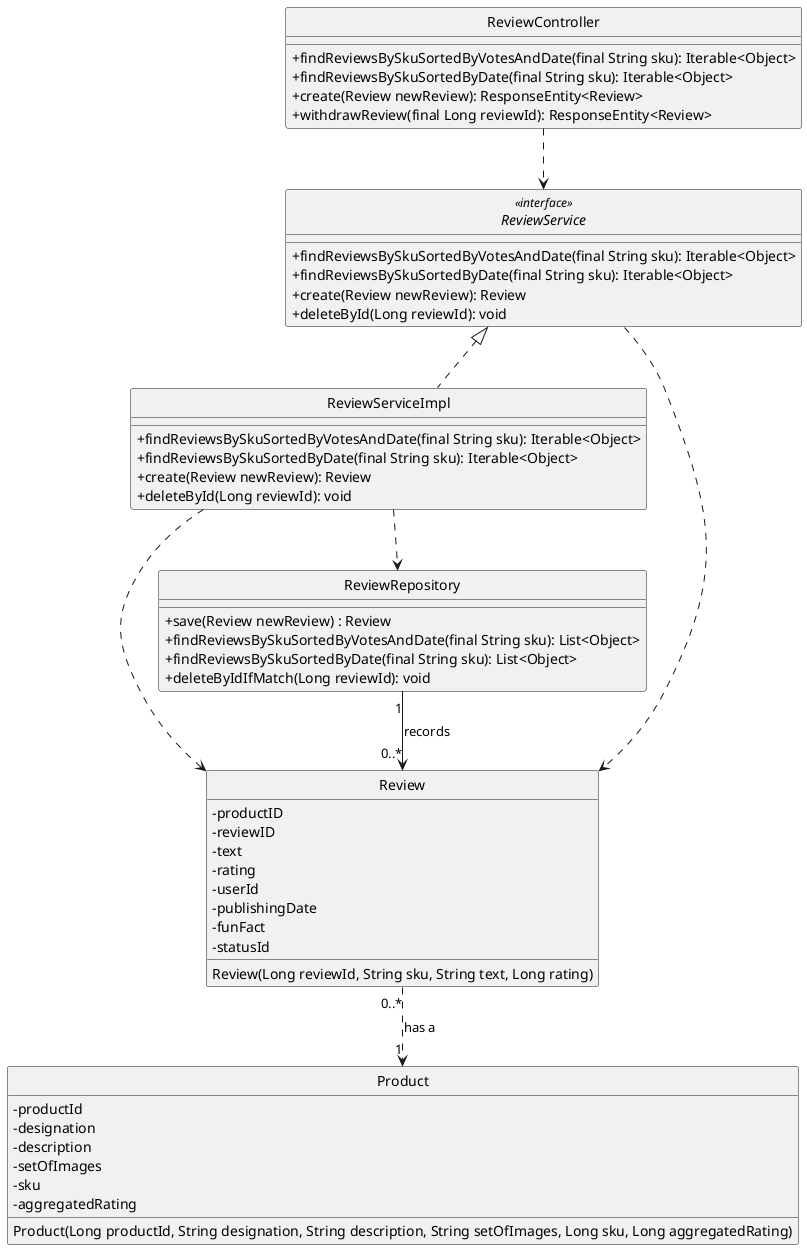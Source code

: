 @startuml
'https://plantuml.com/class-diagram

hide circle
skinparam classAttributeIconSize 0


class ReviewController {
    +findReviewsBySkuSortedByVotesAndDate(final String sku): Iterable<Object>
    +findReviewsBySkuSortedByDate(final String sku): Iterable<Object>
    +create(Review newReview): ResponseEntity<Review>
    +withdrawReview(final Long reviewId): ResponseEntity<Review>
}

interface ReviewService <<interface>> {
    +findReviewsBySkuSortedByVotesAndDate(final String sku): Iterable<Object>
    +findReviewsBySkuSortedByDate(final String sku): Iterable<Object>
    +create(Review newReview): Review
    +deleteById(Long reviewId): void
}

class ReviewServiceImpl{
    +findReviewsBySkuSortedByVotesAndDate(final String sku): Iterable<Object>
    +findReviewsBySkuSortedByDate(final String sku): Iterable<Object>
    +create(Review newReview): Review
    +deleteById(Long reviewId): void
}

class Review {
    - productID
    - reviewID
    - text
    - rating
    - userId
    - publishingDate
    - funFact
    - statusId
    Review(Long reviewId, String sku, String text, Long rating)
}

class Product {
    - productId
    - designation
    - description
    - setOfImages
    - sku
    - aggregatedRating
    Product(Long productId, String designation, String description, String setOfImages, Long sku, Long aggregatedRating)
}

class ReviewRepository {
    +save(Review newReview) : Review
    +findReviewsBySkuSortedByVotesAndDate(final String sku): List<Object>
    +findReviewsBySkuSortedByDate(final String sku): List<Object>
    +deleteByIdIfMatch(Long reviewId): void
}

ReviewRepository "1" --> "0..*" Review:  records

ReviewController ..> ReviewService
ReviewServiceImpl ..> ReviewRepository
ReviewServiceImpl ..> Review
ReviewService ..> Review
Review "0..*" ..> "1" Product: has a

ReviewServiceImpl .up.|> ReviewService


@enduml
